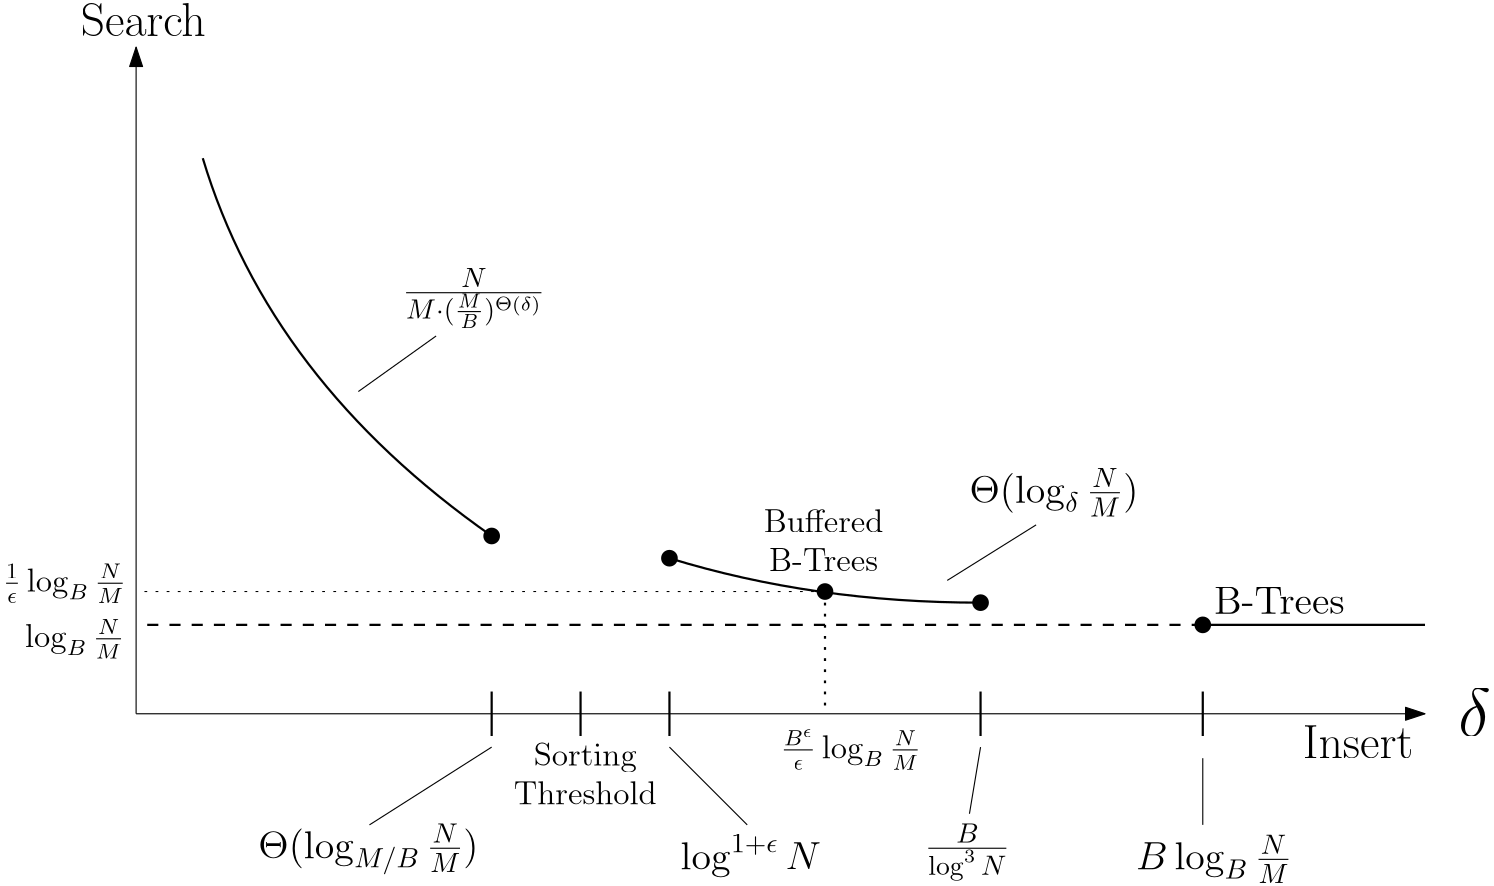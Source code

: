 <?xml version="1.0"?>
<!DOCTYPE ipe SYSTEM "ipe.dtd">
<ipe version="70107" creator="Ipe 7.2.2">
<info created="D:20160510144933" modified="D:20160531110347"/>
<ipestyle name="basic">
<symbol name="arrow/arc(spx)">
<path stroke="sym-stroke" fill="sym-stroke" pen="sym-pen">
0 0 m
-1 0.333 l
-1 -0.333 l
h
</path>
</symbol>
<symbol name="arrow/farc(spx)">
<path stroke="sym-stroke" fill="white" pen="sym-pen">
0 0 m
-1 0.333 l
-1 -0.333 l
h
</path>
</symbol>
<symbol name="arrow/ptarc(spx)">
<path stroke="sym-stroke" fill="sym-stroke" pen="sym-pen">
0 0 m
-1 0.333 l
-0.8 0 l
-1 -0.333 l
h
</path>
</symbol>
<symbol name="arrow/fptarc(spx)">
<path stroke="sym-stroke" fill="white" pen="sym-pen">
0 0 m
-1 0.333 l
-0.8 0 l
-1 -0.333 l
h
</path>
</symbol>
<symbol name="mark/circle(sx)" transformations="translations">
<path fill="sym-stroke">
0.6 0 0 0.6 0 0 e
0.4 0 0 0.4 0 0 e
</path>
</symbol>
<symbol name="mark/disk(sx)" transformations="translations">
<path fill="sym-stroke">
0.6 0 0 0.6 0 0 e
</path>
</symbol>
<symbol name="mark/fdisk(sfx)" transformations="translations">
<group>
<path fill="sym-fill">
0.5 0 0 0.5 0 0 e
</path>
<path fill="sym-stroke" fillrule="eofill">
0.6 0 0 0.6 0 0 e
0.4 0 0 0.4 0 0 e
</path>
</group>
</symbol>
<symbol name="mark/box(sx)" transformations="translations">
<path fill="sym-stroke" fillrule="eofill">
-0.6 -0.6 m
0.6 -0.6 l
0.6 0.6 l
-0.6 0.6 l
h
-0.4 -0.4 m
0.4 -0.4 l
0.4 0.4 l
-0.4 0.4 l
h
</path>
</symbol>
<symbol name="mark/square(sx)" transformations="translations">
<path fill="sym-stroke">
-0.6 -0.6 m
0.6 -0.6 l
0.6 0.6 l
-0.6 0.6 l
h
</path>
</symbol>
<symbol name="mark/fsquare(sfx)" transformations="translations">
<group>
<path fill="sym-fill">
-0.5 -0.5 m
0.5 -0.5 l
0.5 0.5 l
-0.5 0.5 l
h
</path>
<path fill="sym-stroke" fillrule="eofill">
-0.6 -0.6 m
0.6 -0.6 l
0.6 0.6 l
-0.6 0.6 l
h
-0.4 -0.4 m
0.4 -0.4 l
0.4 0.4 l
-0.4 0.4 l
h
</path>
</group>
</symbol>
<symbol name="mark/cross(sx)" transformations="translations">
<group>
<path fill="sym-stroke">
-0.43 -0.57 m
0.57 0.43 l
0.43 0.57 l
-0.57 -0.43 l
h
</path>
<path fill="sym-stroke">
-0.43 0.57 m
0.57 -0.43 l
0.43 -0.57 l
-0.57 0.43 l
h
</path>
</group>
</symbol>
<symbol name="arrow/fnormal(spx)">
<path stroke="sym-stroke" fill="white" pen="sym-pen">
0 0 m
-1 0.333 l
-1 -0.333 l
h
</path>
</symbol>
<symbol name="arrow/pointed(spx)">
<path stroke="sym-stroke" fill="sym-stroke" pen="sym-pen">
0 0 m
-1 0.333 l
-0.8 0 l
-1 -0.333 l
h
</path>
</symbol>
<symbol name="arrow/fpointed(spx)">
<path stroke="sym-stroke" fill="white" pen="sym-pen">
0 0 m
-1 0.333 l
-0.8 0 l
-1 -0.333 l
h
</path>
</symbol>
<symbol name="arrow/linear(spx)">
<path stroke="sym-stroke" pen="sym-pen">
-1 0.333 m
0 0 l
-1 -0.333 l
</path>
</symbol>
<symbol name="arrow/fdouble(spx)">
<path stroke="sym-stroke" fill="white" pen="sym-pen">
0 0 m
-1 0.333 l
-1 -0.333 l
h
-1 0 m
-2 0.333 l
-2 -0.333 l
h
</path>
</symbol>
<symbol name="arrow/double(spx)">
<path stroke="sym-stroke" fill="sym-stroke" pen="sym-pen">
0 0 m
-1 0.333 l
-1 -0.333 l
h
-1 0 m
-2 0.333 l
-2 -0.333 l
h
</path>
</symbol>
<pen name="heavier" value="0.8"/>
<pen name="fat" value="1.2"/>
<pen name="ultrafat" value="2"/>
<symbolsize name="large" value="5"/>
<symbolsize name="small" value="2"/>
<symbolsize name="tiny" value="1.1"/>
<arrowsize name="large" value="10"/>
<arrowsize name="small" value="5"/>
<arrowsize name="tiny" value="3"/>
<color name="red" value="1 0 0"/>
<color name="green" value="0 1 0"/>
<color name="blue" value="0 0 1"/>
<color name="yellow" value="1 1 0"/>
<color name="orange" value="1 0.647 0"/>
<color name="gold" value="1 0.843 0"/>
<color name="purple" value="0.627 0.125 0.941"/>
<color name="gray" value="0.745"/>
<color name="brown" value="0.647 0.165 0.165"/>
<color name="navy" value="0 0 0.502"/>
<color name="pink" value="1 0.753 0.796"/>
<color name="seagreen" value="0.18 0.545 0.341"/>
<color name="turquoise" value="0.251 0.878 0.816"/>
<color name="violet" value="0.933 0.51 0.933"/>
<color name="darkblue" value="0 0 0.545"/>
<color name="darkcyan" value="0 0.545 0.545"/>
<color name="darkgray" value="0.663"/>
<color name="darkgreen" value="0 0.392 0"/>
<color name="darkmagenta" value="0.545 0 0.545"/>
<color name="darkorange" value="1 0.549 0"/>
<color name="darkred" value="0.545 0 0"/>
<color name="lightblue" value="0.678 0.847 0.902"/>
<color name="lightcyan" value="0.878 1 1"/>
<color name="lightgray" value="0.827"/>
<color name="lightgreen" value="0.565 0.933 0.565"/>
<color name="lightyellow" value="1 1 0.878"/>
<dashstyle name="dashed" value="[4] 0"/>
<dashstyle name="dotted" value="[1 3] 0"/>
<dashstyle name="dash dotted" value="[4 2 1 2] 0"/>
<dashstyle name="dash dot dotted" value="[4 2 1 2 1 2] 0"/>
<textsize name="large" value="\large"/>
<textsize name="Large" value="\Large"/>
<textsize name="LARGE" value="\LARGE"/>
<textsize name="huge" value="\huge"/>
<textsize name="Huge" value="\Huge"/>
<textsize name="small" value="\small"/>
<textsize name="footnote" value="\footnotesize"/>
<textsize name="tiny" value="\tiny"/>
<textstyle name="center" begin="\begin{center}" end="\end{center}"/>
<textstyle name="itemize" begin="\begin{itemize}" end="\end{itemize}"/>
<textstyle name="item" begin="\begin{itemize}\item{}" end="\end{itemize}"/>
<gridsize name="4 pts" value="4"/>
<gridsize name="8 pts (~3 mm)" value="8"/>
<gridsize name="16 pts (~6 mm)" value="16"/>
<gridsize name="32 pts (~12 mm)" value="32"/>
<gridsize name="10 pts (~3.5 mm)" value="10"/>
<gridsize name="20 pts (~7 mm)" value="20"/>
<gridsize name="14 pts (~5 mm)" value="14"/>
<gridsize name="28 pts (~10 mm)" value="28"/>
<gridsize name="56 pts (~20 mm)" value="56"/>
<anglesize name="90 deg" value="90"/>
<anglesize name="60 deg" value="60"/>
<anglesize name="45 deg" value="45"/>
<anglesize name="30 deg" value="30"/>
<anglesize name="22.5 deg" value="22.5"/>
<opacity name="10%" value="0.1"/>
<opacity name="30%" value="0.3"/>
<opacity name="50%" value="0.5"/>
<opacity name="75%" value="0.75"/>
<tiling name="falling" angle="-60" step="4" width="1"/>
<tiling name="rising" angle="30" step="4" width="1"/>
</ipestyle>
<page>
<layer name="alpha"/>
<view layers="alpha" active="alpha"/>
<path layer="alpha" stroke="black" arrow="normal/normal">
64 560 m
64 800 l
</path>
<path stroke="black" arrow="normal/normal">
64 560 m
528 560 l
</path>
<use name="mark/disk(sx)" pos="192 624" size="large" stroke="black"/>
<use name="mark/disk(sx)" pos="256 616" size="large" stroke="black"/>
<use name="mark/disk(sx)" pos="448 592" size="large" stroke="black"/>
<path stroke="black" pen="heavier">
88 760 m
112 680
192 624 c
</path>
<path stroke="black" pen="heavier">
448 592 m
528 592 l
</path>
<text matrix="1 0 0 1 -4 -4" transformations="translations" pos="488 548" stroke="black" type="label" width="39.81" height="11.761" depth="0" valign="baseline" size="LARGE">Insert</text>
<text matrix="1 0 0 1 16 -8" transformations="translations" pos="28 812" stroke="black" type="label" width="45.123" height="11.955" depth="0" valign="baseline" size="LARGE">Search</text>
<text matrix="1 0 0 1 -8 -12" transformations="translations" pos="460 608" stroke="black" type="label" width="47.094" height="9.803" depth="0" valign="baseline" size="Large">B-Trees</text>
<use name="mark/disk(sx)" pos="368 600" size="large" stroke="black"/>
<path stroke="black" pen="heavier">
256 616 m
308 600
368 600 c
</path>
<use name="mark/disk(sx)" pos="312 604" size="large" stroke="black"/>
<path stroke="black" dash="dotted">
312 604 m
64 604 l
</path>
<path stroke="black" dash="dotted" pen="heavier">
312 604 m
312 560 l
</path>
<text matrix="1 0 0 1 4 -8" transformations="translations" pos="12 612" stroke="black" type="label" width="44.381" height="10.156" depth="4.12" valign="baseline" size="large">$\frac{1}{\epsilon}\log_B\frac{N}{M}$</text>
<text matrix="1 0 0 1 0 -4" transformations="translations" pos="296 548" stroke="black" type="label" width="50.553" height="10.156" depth="4.12" valign="baseline" size="large">$\frac{B^\epsilon}{\epsilon}\log_B\frac{N}{M}$</text>
<path stroke="black" dash="dashed" pen="heavier">
448 592 m
64 592 l
</path>
<text matrix="1 0 0 1 4 -8" transformations="translations" pos="20 592" stroke="black" type="label" width="35.764" height="10.156" depth="4.12" valign="baseline" size="large">$\log_B\frac{N}{M}$</text>
<path stroke="black" pen="heavier">
192 568 m
192 552 l
</path>
<path stroke="black" pen="heavier">
256 568 m
256 552 l
</path>
<path stroke="black" pen="heavier">
368 568 m
368 552 l
</path>
<path stroke="black" pen="heavier">
448 568 m
448 552 l
</path>
<path stroke="black" pen="heavier">
224 568 m
224 552 l
</path>
<text matrix="1 0 0 1 -16 -8" transformations="translations" pos="204 544" stroke="black" type="minipage" width="75.384" height="13.547" depth="8.57" valign="baseline" size="large" style="center">Sorting\\
Threshold</text>
<text matrix="1 0 0 1 0 -12" transformations="translations" pos="540 564" stroke="black" type="label" width="11.679" height="17.213" depth="0" valign="baseline" size="Huge">$\delta$</text>
<text matrix="1 0 0 1 -24 -8" transformations="translations" pos="300 628" stroke="black" type="minipage" width="70.956" height="13.61" depth="8.64" valign="baseline" size="large" style="center">Buffered \\
B-Trees</text>
<text matrix="1 0 0 1 36 -20" transformations="translations" pos="124 728" stroke="black" type="label" width="51.109" height="12.451" depth="9.14" valign="baseline" size="Large">$\frac{N}{M\cdot(\frac{M}{B})^{\Theta(\delta)}}$</text>
<text matrix="1 0 0 1 0 -16" transformations="translations" pos="364 652" stroke="black" type="label" width="60.832" height="12.453" depth="4.95" valign="baseline" size="Large">$\Theta(\log_\delta \frac{N}{M})$</text>
<path stroke="black">
356 608 m
388 628 l
</path>
<text matrix="1 0 0 1 -20 12" transformations="translations" pos="128 496" stroke="black" type="label" width="79.263" height="12.455" depth="5.78" valign="baseline" size="Large">$\Theta(\log_{M/B}\frac{N}{M})$</text>
<text matrix="1 0 0 1 16 -12" transformations="translations" pos="244 516" stroke="black" type="label" width="50.554" height="12.536" depth="2.79" valign="baseline" size="Large">$\log^{1+\epsilon} N$</text>
<text matrix="1 0 0 1 -24 -4" transformations="translations" pos="372 512" stroke="black" type="label" width="30.48" height="12.455" depth="7.9" valign="baseline" size="Large">$\frac{B}{\log^3N}$</text>
<text matrix="1 0 0 1 -16 -12" transformations="translations" pos="440 516" stroke="black" type="label" width="56.019" height="12.453" depth="4.95" valign="baseline" size="Large">$B\log_B\frac{N}{M}$</text>
<path stroke="black">
448 544 m
448 520 l
</path>
<path stroke="black">
368 548 m
364 524 l
</path>
<path stroke="black">
256 548 m
284 520 l
</path>
<path stroke="black">
192 548 m
148 520 l
</path>
<path stroke="black">
172 696 m
144 676 l
</path>
</page>
</ipe>
